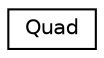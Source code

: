 digraph "Graphical Class Hierarchy"
{
 // INTERACTIVE_SVG=YES
 // LATEX_PDF_SIZE
  edge [fontname="Helvetica",fontsize="10",labelfontname="Helvetica",labelfontsize="10"];
  node [fontname="Helvetica",fontsize="10",shape=record];
  rankdir="LR";
  Node0 [label="Quad",height=0.2,width=0.4,color="black", fillcolor="white", style="filled",URL="$d3/df8/class_quad.html",tooltip=" "];
}
